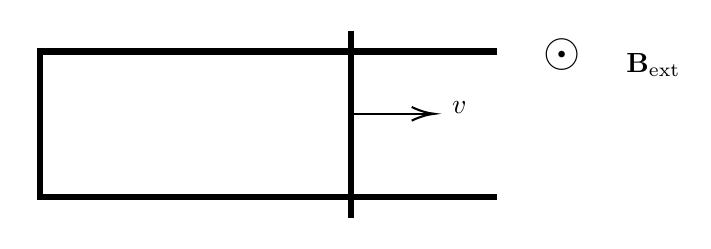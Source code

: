 

\tikzset{every picture/.style={line width=0.75pt}} %set default line width to 0.75pt        

\begin{tikzpicture}[x=0.75pt,y=0.75pt,yscale=-1,xscale=1]
%uncomment if require: \path (0,114); %set diagram left start at 0, and has height of 114

%Shape: Rectangle [id:dp7638554893646261] 
\draw  [line width=2.25]  (20,20) -- (170,20) -- (170,90) -- (20,90) -- cycle ;
%Straight Lines [id:da8020175323566545] 
\draw    (170,50) -- (208,50) ;
\draw [shift={(210,50)}, rotate = 180] [color={rgb, 255:red, 0; green, 0; blue, 0 }  ][line width=0.75]    (10.93,-3.29) .. controls (6.95,-1.4) and (3.31,-0.3) .. (0,0) .. controls (3.31,0.3) and (6.95,1.4) .. (10.93,3.29)   ;
%Straight Lines [id:da966588851849048] 
\draw [line width=2.25]    (170,10) -- (170,100) ;
%Straight Lines [id:da74599236475864] 
\draw [line width=2.25]    (20,20) -- (240,20) ;
%Straight Lines [id:da06687573743311237] 
\draw [line width=2.25]    (20,90) -- (240,90) ;

% Text Node
\draw (261,12.4) node [anchor=north west][inner sep=0.75pt]  [font=\LARGE]  {$\odot $};
% Text Node
\draw (301,19.4) node [anchor=north west][inner sep=0.75pt]    {$\mathbf{B}_{\text{ext}}$};
% Text Node
\draw (217,42.4) node [anchor=north west][inner sep=0.75pt]    {$v$};


\end{tikzpicture}
